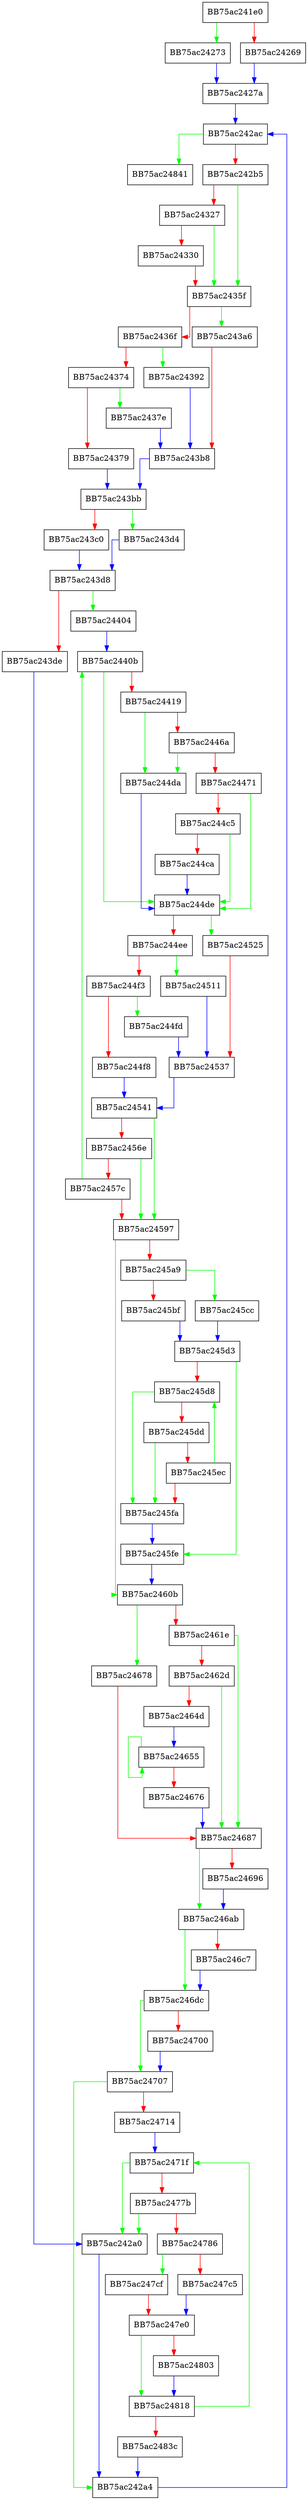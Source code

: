digraph ZSTD_compressBlock_lazy_extDict {
  node [shape="box"];
  graph [splines=ortho];
  BB75ac241e0 -> BB75ac24273 [color="green"];
  BB75ac241e0 -> BB75ac24269 [color="red"];
  BB75ac24269 -> BB75ac2427a [color="blue"];
  BB75ac24273 -> BB75ac2427a [color="blue"];
  BB75ac2427a -> BB75ac242ac [color="blue"];
  BB75ac242a0 -> BB75ac242a4 [color="blue"];
  BB75ac242a4 -> BB75ac242ac [color="blue"];
  BB75ac242ac -> BB75ac24841 [color="green"];
  BB75ac242ac -> BB75ac242b5 [color="red"];
  BB75ac242b5 -> BB75ac2435f [color="green"];
  BB75ac242b5 -> BB75ac24327 [color="red"];
  BB75ac24327 -> BB75ac2435f [color="green"];
  BB75ac24327 -> BB75ac24330 [color="red"];
  BB75ac24330 -> BB75ac2435f [color="red"];
  BB75ac2435f -> BB75ac243a6 [color="green"];
  BB75ac2435f -> BB75ac2436f [color="red"];
  BB75ac2436f -> BB75ac24392 [color="green"];
  BB75ac2436f -> BB75ac24374 [color="red"];
  BB75ac24374 -> BB75ac2437e [color="green"];
  BB75ac24374 -> BB75ac24379 [color="red"];
  BB75ac24379 -> BB75ac243bb [color="blue"];
  BB75ac2437e -> BB75ac243b8 [color="blue"];
  BB75ac24392 -> BB75ac243b8 [color="blue"];
  BB75ac243a6 -> BB75ac243b8 [color="red"];
  BB75ac243b8 -> BB75ac243bb [color="blue"];
  BB75ac243bb -> BB75ac243d4 [color="green"];
  BB75ac243bb -> BB75ac243c0 [color="red"];
  BB75ac243c0 -> BB75ac243d8 [color="blue"];
  BB75ac243d4 -> BB75ac243d8 [color="blue"];
  BB75ac243d8 -> BB75ac24404 [color="green"];
  BB75ac243d8 -> BB75ac243de [color="red"];
  BB75ac243de -> BB75ac242a0 [color="blue"];
  BB75ac24404 -> BB75ac2440b [color="blue"];
  BB75ac2440b -> BB75ac244de [color="green"];
  BB75ac2440b -> BB75ac24419 [color="red"];
  BB75ac24419 -> BB75ac244da [color="green"];
  BB75ac24419 -> BB75ac2446a [color="red"];
  BB75ac2446a -> BB75ac244da [color="green"];
  BB75ac2446a -> BB75ac24471 [color="red"];
  BB75ac24471 -> BB75ac244de [color="green"];
  BB75ac24471 -> BB75ac244c5 [color="red"];
  BB75ac244c5 -> BB75ac244de [color="green"];
  BB75ac244c5 -> BB75ac244ca [color="red"];
  BB75ac244ca -> BB75ac244de [color="blue"];
  BB75ac244da -> BB75ac244de [color="blue"];
  BB75ac244de -> BB75ac24525 [color="green"];
  BB75ac244de -> BB75ac244ee [color="red"];
  BB75ac244ee -> BB75ac24511 [color="green"];
  BB75ac244ee -> BB75ac244f3 [color="red"];
  BB75ac244f3 -> BB75ac244fd [color="green"];
  BB75ac244f3 -> BB75ac244f8 [color="red"];
  BB75ac244f8 -> BB75ac24541 [color="blue"];
  BB75ac244fd -> BB75ac24537 [color="blue"];
  BB75ac24511 -> BB75ac24537 [color="blue"];
  BB75ac24525 -> BB75ac24537 [color="red"];
  BB75ac24537 -> BB75ac24541 [color="blue"];
  BB75ac24541 -> BB75ac24597 [color="green"];
  BB75ac24541 -> BB75ac2456e [color="red"];
  BB75ac2456e -> BB75ac24597 [color="green"];
  BB75ac2456e -> BB75ac2457c [color="red"];
  BB75ac2457c -> BB75ac2440b [color="green"];
  BB75ac2457c -> BB75ac24597 [color="red"];
  BB75ac24597 -> BB75ac2460b [color="green"];
  BB75ac24597 -> BB75ac245a9 [color="red"];
  BB75ac245a9 -> BB75ac245cc [color="green"];
  BB75ac245a9 -> BB75ac245bf [color="red"];
  BB75ac245bf -> BB75ac245d3 [color="blue"];
  BB75ac245cc -> BB75ac245d3 [color="blue"];
  BB75ac245d3 -> BB75ac245fe [color="green"];
  BB75ac245d3 -> BB75ac245d8 [color="red"];
  BB75ac245d8 -> BB75ac245fa [color="green"];
  BB75ac245d8 -> BB75ac245dd [color="red"];
  BB75ac245dd -> BB75ac245fa [color="green"];
  BB75ac245dd -> BB75ac245ec [color="red"];
  BB75ac245ec -> BB75ac245d8 [color="green"];
  BB75ac245ec -> BB75ac245fa [color="red"];
  BB75ac245fa -> BB75ac245fe [color="blue"];
  BB75ac245fe -> BB75ac2460b [color="blue"];
  BB75ac2460b -> BB75ac24678 [color="green"];
  BB75ac2460b -> BB75ac2461e [color="red"];
  BB75ac2461e -> BB75ac24687 [color="green"];
  BB75ac2461e -> BB75ac2462d [color="red"];
  BB75ac2462d -> BB75ac24687 [color="green"];
  BB75ac2462d -> BB75ac2464d [color="red"];
  BB75ac2464d -> BB75ac24655 [color="blue"];
  BB75ac24655 -> BB75ac24655 [color="green"];
  BB75ac24655 -> BB75ac24676 [color="red"];
  BB75ac24676 -> BB75ac24687 [color="blue"];
  BB75ac24678 -> BB75ac24687 [color="red"];
  BB75ac24687 -> BB75ac246ab [color="green"];
  BB75ac24687 -> BB75ac24696 [color="red"];
  BB75ac24696 -> BB75ac246ab [color="blue"];
  BB75ac246ab -> BB75ac246dc [color="green"];
  BB75ac246ab -> BB75ac246c7 [color="red"];
  BB75ac246c7 -> BB75ac246dc [color="blue"];
  BB75ac246dc -> BB75ac24707 [color="green"];
  BB75ac246dc -> BB75ac24700 [color="red"];
  BB75ac24700 -> BB75ac24707 [color="blue"];
  BB75ac24707 -> BB75ac242a4 [color="green"];
  BB75ac24707 -> BB75ac24714 [color="red"];
  BB75ac24714 -> BB75ac2471f [color="blue"];
  BB75ac2471f -> BB75ac242a0 [color="green"];
  BB75ac2471f -> BB75ac2477b [color="red"];
  BB75ac2477b -> BB75ac242a0 [color="green"];
  BB75ac2477b -> BB75ac24786 [color="red"];
  BB75ac24786 -> BB75ac247cf [color="green"];
  BB75ac24786 -> BB75ac247c5 [color="red"];
  BB75ac247c5 -> BB75ac247e0 [color="blue"];
  BB75ac247cf -> BB75ac247e0 [color="red"];
  BB75ac247e0 -> BB75ac24818 [color="green"];
  BB75ac247e0 -> BB75ac24803 [color="red"];
  BB75ac24803 -> BB75ac24818 [color="blue"];
  BB75ac24818 -> BB75ac2471f [color="green"];
  BB75ac24818 -> BB75ac2483c [color="red"];
  BB75ac2483c -> BB75ac242a4 [color="blue"];
}
